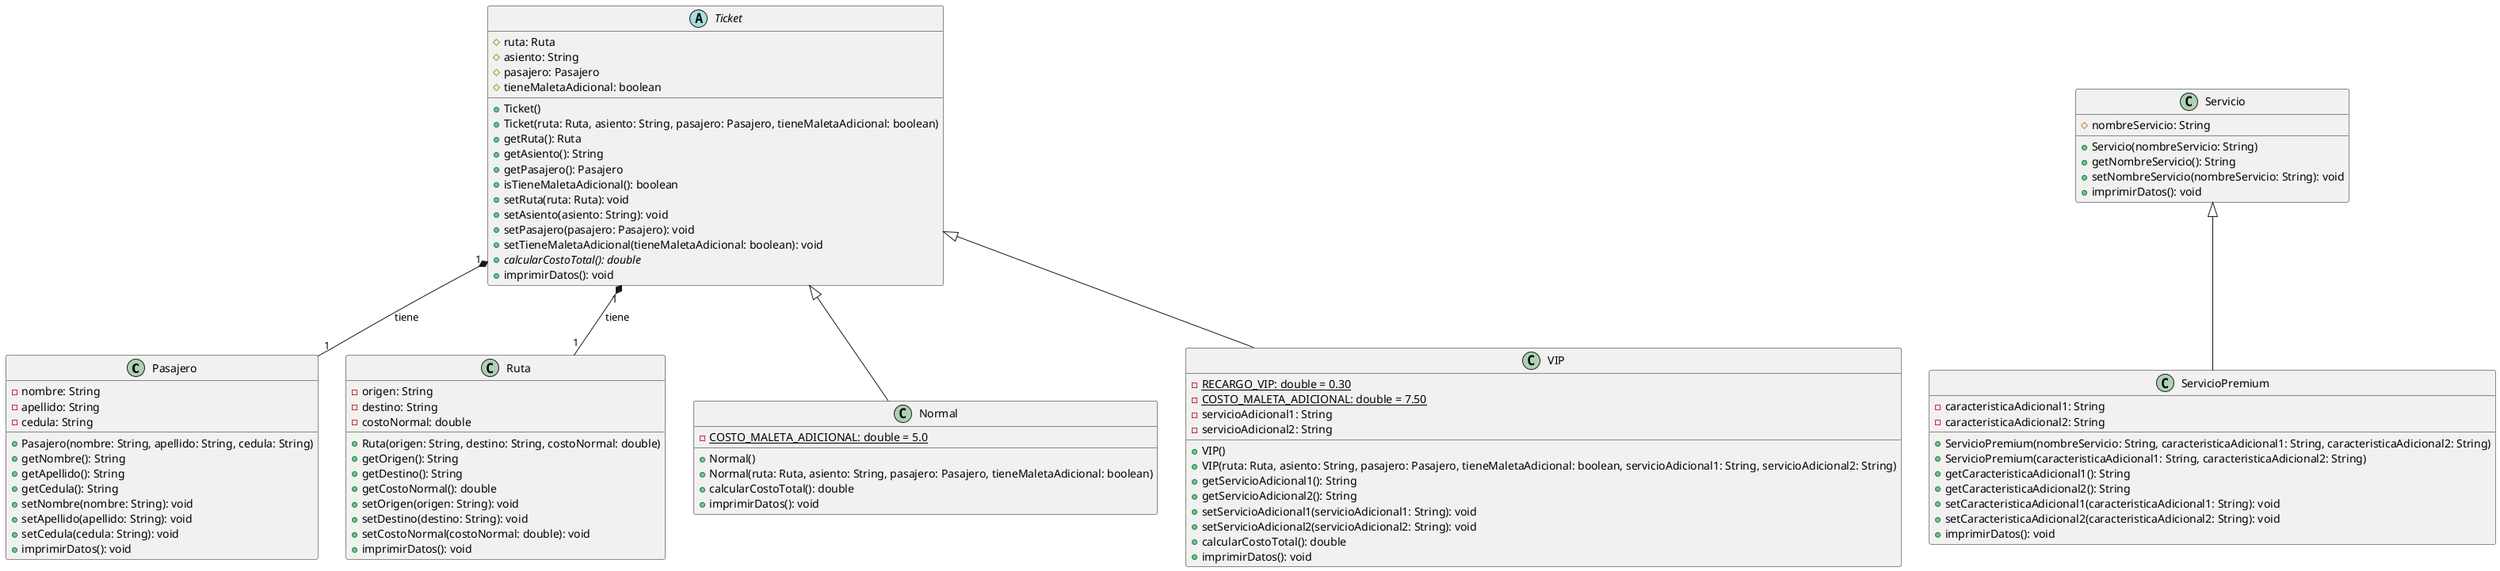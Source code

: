 @startuml
class Pasajero {
    -nombre: String
    -apellido: String
    -cedula: String
    +Pasajero(nombre: String, apellido: String, cedula: String)
    +getNombre(): String
    +getApellido(): String
    +getCedula(): String
    +setNombre(nombre: String): void
    +setApellido(apellido: String): void
    +setCedula(cedula: String): void
    +imprimirDatos(): void
}

class Ruta {
    -origen: String
    -destino: String
    -costoNormal: double
    +Ruta(origen: String, destino: String, costoNormal: double)
    +getOrigen(): String
    +getDestino(): String
    +getCostoNormal(): double
    +setOrigen(origen: String): void
    +setDestino(destino: String): void
    +setCostoNormal(costoNormal: double): void
    +imprimirDatos(): void
}

class Servicio {
    #nombreServicio: String
    +Servicio(nombreServicio: String)
    +getNombreServicio(): String
    +setNombreServicio(nombreServicio: String): void
    +imprimirDatos(): void
}

class ServicioPremium extends Servicio {
    -caracteristicaAdicional1: String
    -caracteristicaAdicional2: String
    +ServicioPremium(nombreServicio: String, caracteristicaAdicional1: String, caracteristicaAdicional2: String)
    +ServicioPremium(caracteristicaAdicional1: String, caracteristicaAdicional2: String)
    +getCaracteristicaAdicional1(): String
    +getCaracteristicaAdicional2(): String
    +setCaracteristicaAdicional1(caracteristicaAdicional1: String): void
    +setCaracteristicaAdicional2(caracteristicaAdicional2: String): void
    +imprimirDatos(): void
}

abstract class Ticket {
    #ruta: Ruta
    #asiento: String
    #pasajero: Pasajero
    #tieneMaletaAdicional: boolean
    +Ticket()
    +Ticket(ruta: Ruta, asiento: String, pasajero: Pasajero, tieneMaletaAdicional: boolean)
    +getRuta(): Ruta
    +getAsiento(): String
    +getPasajero(): Pasajero
    +isTieneMaletaAdicional(): boolean
    +setRuta(ruta: Ruta): void
    +setAsiento(asiento: String): void
    +setPasajero(pasajero: Pasajero): void
    +setTieneMaletaAdicional(tieneMaletaAdicional: boolean): void
    +{abstract} calcularCostoTotal(): double
    +imprimirDatos(): void
}

class Normal extends Ticket {
    - {static} COSTO_MALETA_ADICIONAL: double = 5.0
    +Normal()
    +Normal(ruta: Ruta, asiento: String, pasajero: Pasajero, tieneMaletaAdicional: boolean)
    +calcularCostoTotal(): double
    +imprimirDatos(): void
}

class VIP extends Ticket {
    - {static} RECARGO_VIP: double = 0.30
    - {static} COSTO_MALETA_ADICIONAL: double = 7.50
    -servicioAdicional1: String
    -servicioAdicional2: String
    +VIP()
    +VIP(ruta: Ruta, asiento: String, pasajero: Pasajero, tieneMaletaAdicional: boolean, servicioAdicional1: String, servicioAdicional2: String)
    +getServicioAdicional1(): String
    +getServicioAdicional2(): String
    +setServicioAdicional1(servicioAdicional1: String): void
    +setServicioAdicional2(servicioAdicional2: String): void
    +calcularCostoTotal(): double
    +imprimirDatos(): void
}

Ticket "1" *-- "1" Ruta : tiene
Ticket "1" *-- "1" Pasajero : tiene


@enduml